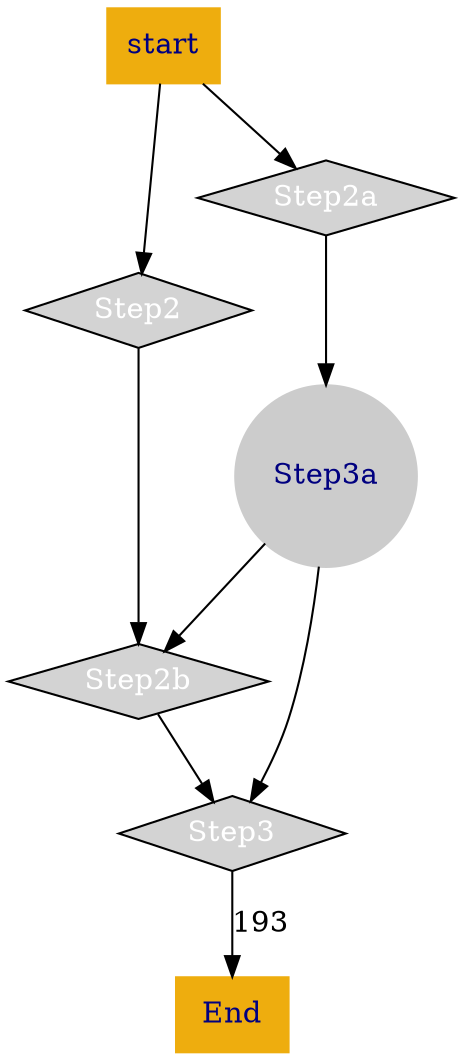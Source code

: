 digraph {

  node [    fill=cornflowerblue,
	            fontcolor=white,
	            shape=diamond,
	            style=filled];

  Step1 [   color=darkgoldenrod2,
	             fontcolor=navy,
	             label=start,
	             shape=box];

  Step2;

  Step3a [  style=filled,
	              fillcolor=grey80,
	              color=grey80,
	              shape=circle,
	              fontcolor=navy];

  Step1  -> Step2;
  Step1  -> Step2a;
  Step2a -> Step3a;
  Step3;
  Step3a -> Step3;
  Step3a -> Step2b;
  Step2  -> Step2b;
  Step2b -> Step3;
  End [ shape=rectangle,
               color=darkgoldenrod2,
               fontcolor=navy];
  Step3  -> End [label=193];
}
